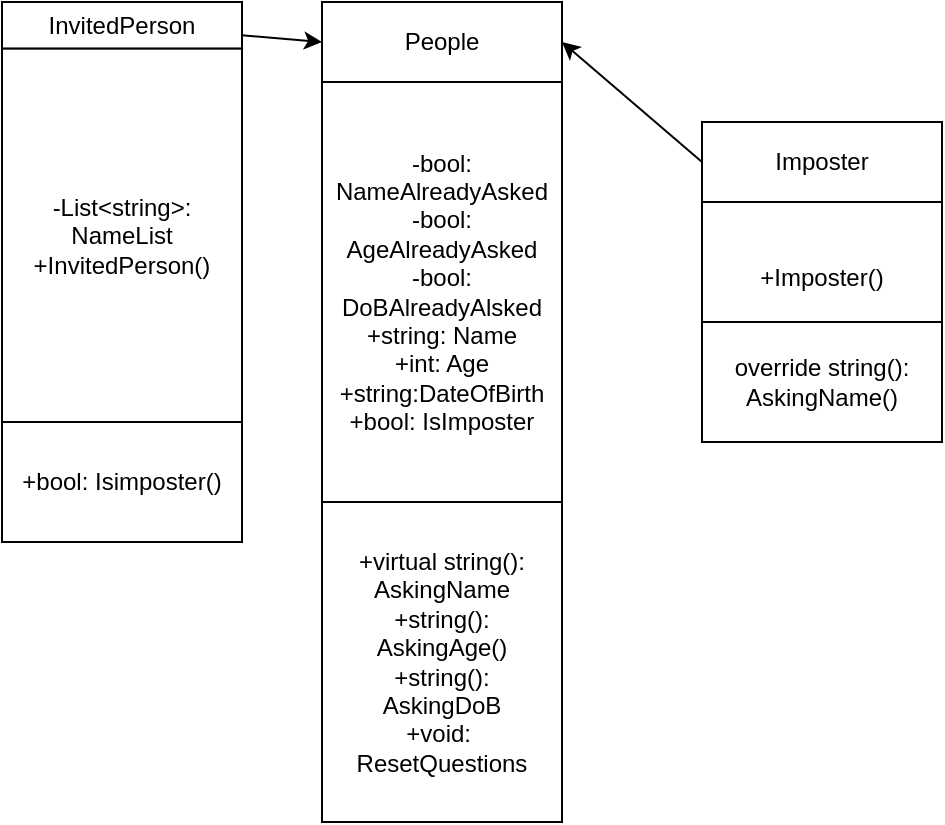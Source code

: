 <mxfile>
    <diagram id="NIHQ4Z0rS1TqIfbuOzl4" name="Page-1">
        <mxGraphModel dx="316" dy="673" grid="1" gridSize="10" guides="1" tooltips="1" connect="1" arrows="1" fold="1" page="1" pageScale="1" pageWidth="850" pageHeight="1100" math="0" shadow="0">
            <root>
                <mxCell id="0"/>
                <mxCell id="1" parent="0"/>
                <mxCell id="10" style="edgeStyle=none;html=1;exitX=0;exitY=0.5;exitDx=0;exitDy=0;entryX=1;entryY=0.5;entryDx=0;entryDy=0;" parent="1" source="6" target="3" edge="1">
                    <mxGeometry relative="1" as="geometry"/>
                </mxCell>
                <mxCell id="13" value="" style="group" parent="1" vertex="1" connectable="0">
                    <mxGeometry x="430" y="310" width="120" height="410" as="geometry"/>
                </mxCell>
                <mxCell id="3" value="People" style="rounded=0;whiteSpace=wrap;html=1;" parent="13" vertex="1">
                    <mxGeometry width="120" height="40" as="geometry"/>
                </mxCell>
                <mxCell id="4" value="-bool: NameAlreadyAsked&lt;br&gt;-bool: AgeAlreadyAsked&lt;br&gt;-bool:&lt;br&gt;DoBAlreadyAlsked&lt;br&gt;+string: Name&lt;br&gt;+int: Age&lt;br&gt;+string:DateOfBirth&lt;br&gt;+bool: IsImposter" style="rounded=0;whiteSpace=wrap;html=1;" parent="13" vertex="1">
                    <mxGeometry y="40" width="120" height="210" as="geometry"/>
                </mxCell>
                <mxCell id="19" value="+virtual string(): AskingName&lt;br&gt;+string():&lt;br&gt;AskingAge()&lt;br&gt;+string():&lt;br&gt;AskingDoB&lt;br&gt;+void:&amp;nbsp;&lt;br&gt;ResetQuestions" style="rounded=0;whiteSpace=wrap;html=1;" parent="13" vertex="1">
                    <mxGeometry y="250" width="120" height="160" as="geometry"/>
                </mxCell>
                <mxCell id="16" value="" style="group" parent="1" vertex="1" connectable="0">
                    <mxGeometry x="270" y="310" width="120" height="210" as="geometry"/>
                </mxCell>
                <mxCell id="14" value="InvitedPerson" style="rounded=0;whiteSpace=wrap;html=1;" parent="16" vertex="1">
                    <mxGeometry width="120" height="23.333" as="geometry"/>
                </mxCell>
                <mxCell id="15" value="-List&amp;lt;string&amp;gt;: NameList&lt;br&gt;+InvitedPerson()" style="rounded=0;whiteSpace=wrap;html=1;" parent="16" vertex="1">
                    <mxGeometry y="23.333" width="120" height="186.667" as="geometry"/>
                </mxCell>
                <mxCell id="17" style="edgeStyle=none;html=1;entryX=0;entryY=0.5;entryDx=0;entryDy=0;" parent="1" source="14" target="3" edge="1">
                    <mxGeometry relative="1" as="geometry"/>
                </mxCell>
                <mxCell id="18" value="" style="group" parent="1" vertex="1" connectable="0">
                    <mxGeometry x="620" y="370" width="120" height="100" as="geometry"/>
                </mxCell>
                <mxCell id="6" value="Imposter" style="rounded=0;whiteSpace=wrap;html=1;" parent="18" vertex="1">
                    <mxGeometry width="120" height="40" as="geometry"/>
                </mxCell>
                <mxCell id="8" value="&lt;br&gt;+Imposter()" style="rounded=0;whiteSpace=wrap;html=1;" parent="18" vertex="1">
                    <mxGeometry y="40" width="120" height="60" as="geometry"/>
                </mxCell>
                <mxCell id="20" value="override string(): AskingName()" style="rounded=0;whiteSpace=wrap;html=1;" vertex="1" parent="1">
                    <mxGeometry x="620" y="470" width="120" height="60" as="geometry"/>
                </mxCell>
                <mxCell id="21" value="+bool: Isimposter()" style="rounded=0;whiteSpace=wrap;html=1;" vertex="1" parent="1">
                    <mxGeometry x="270" y="520" width="120" height="60" as="geometry"/>
                </mxCell>
            </root>
        </mxGraphModel>
    </diagram>
</mxfile>